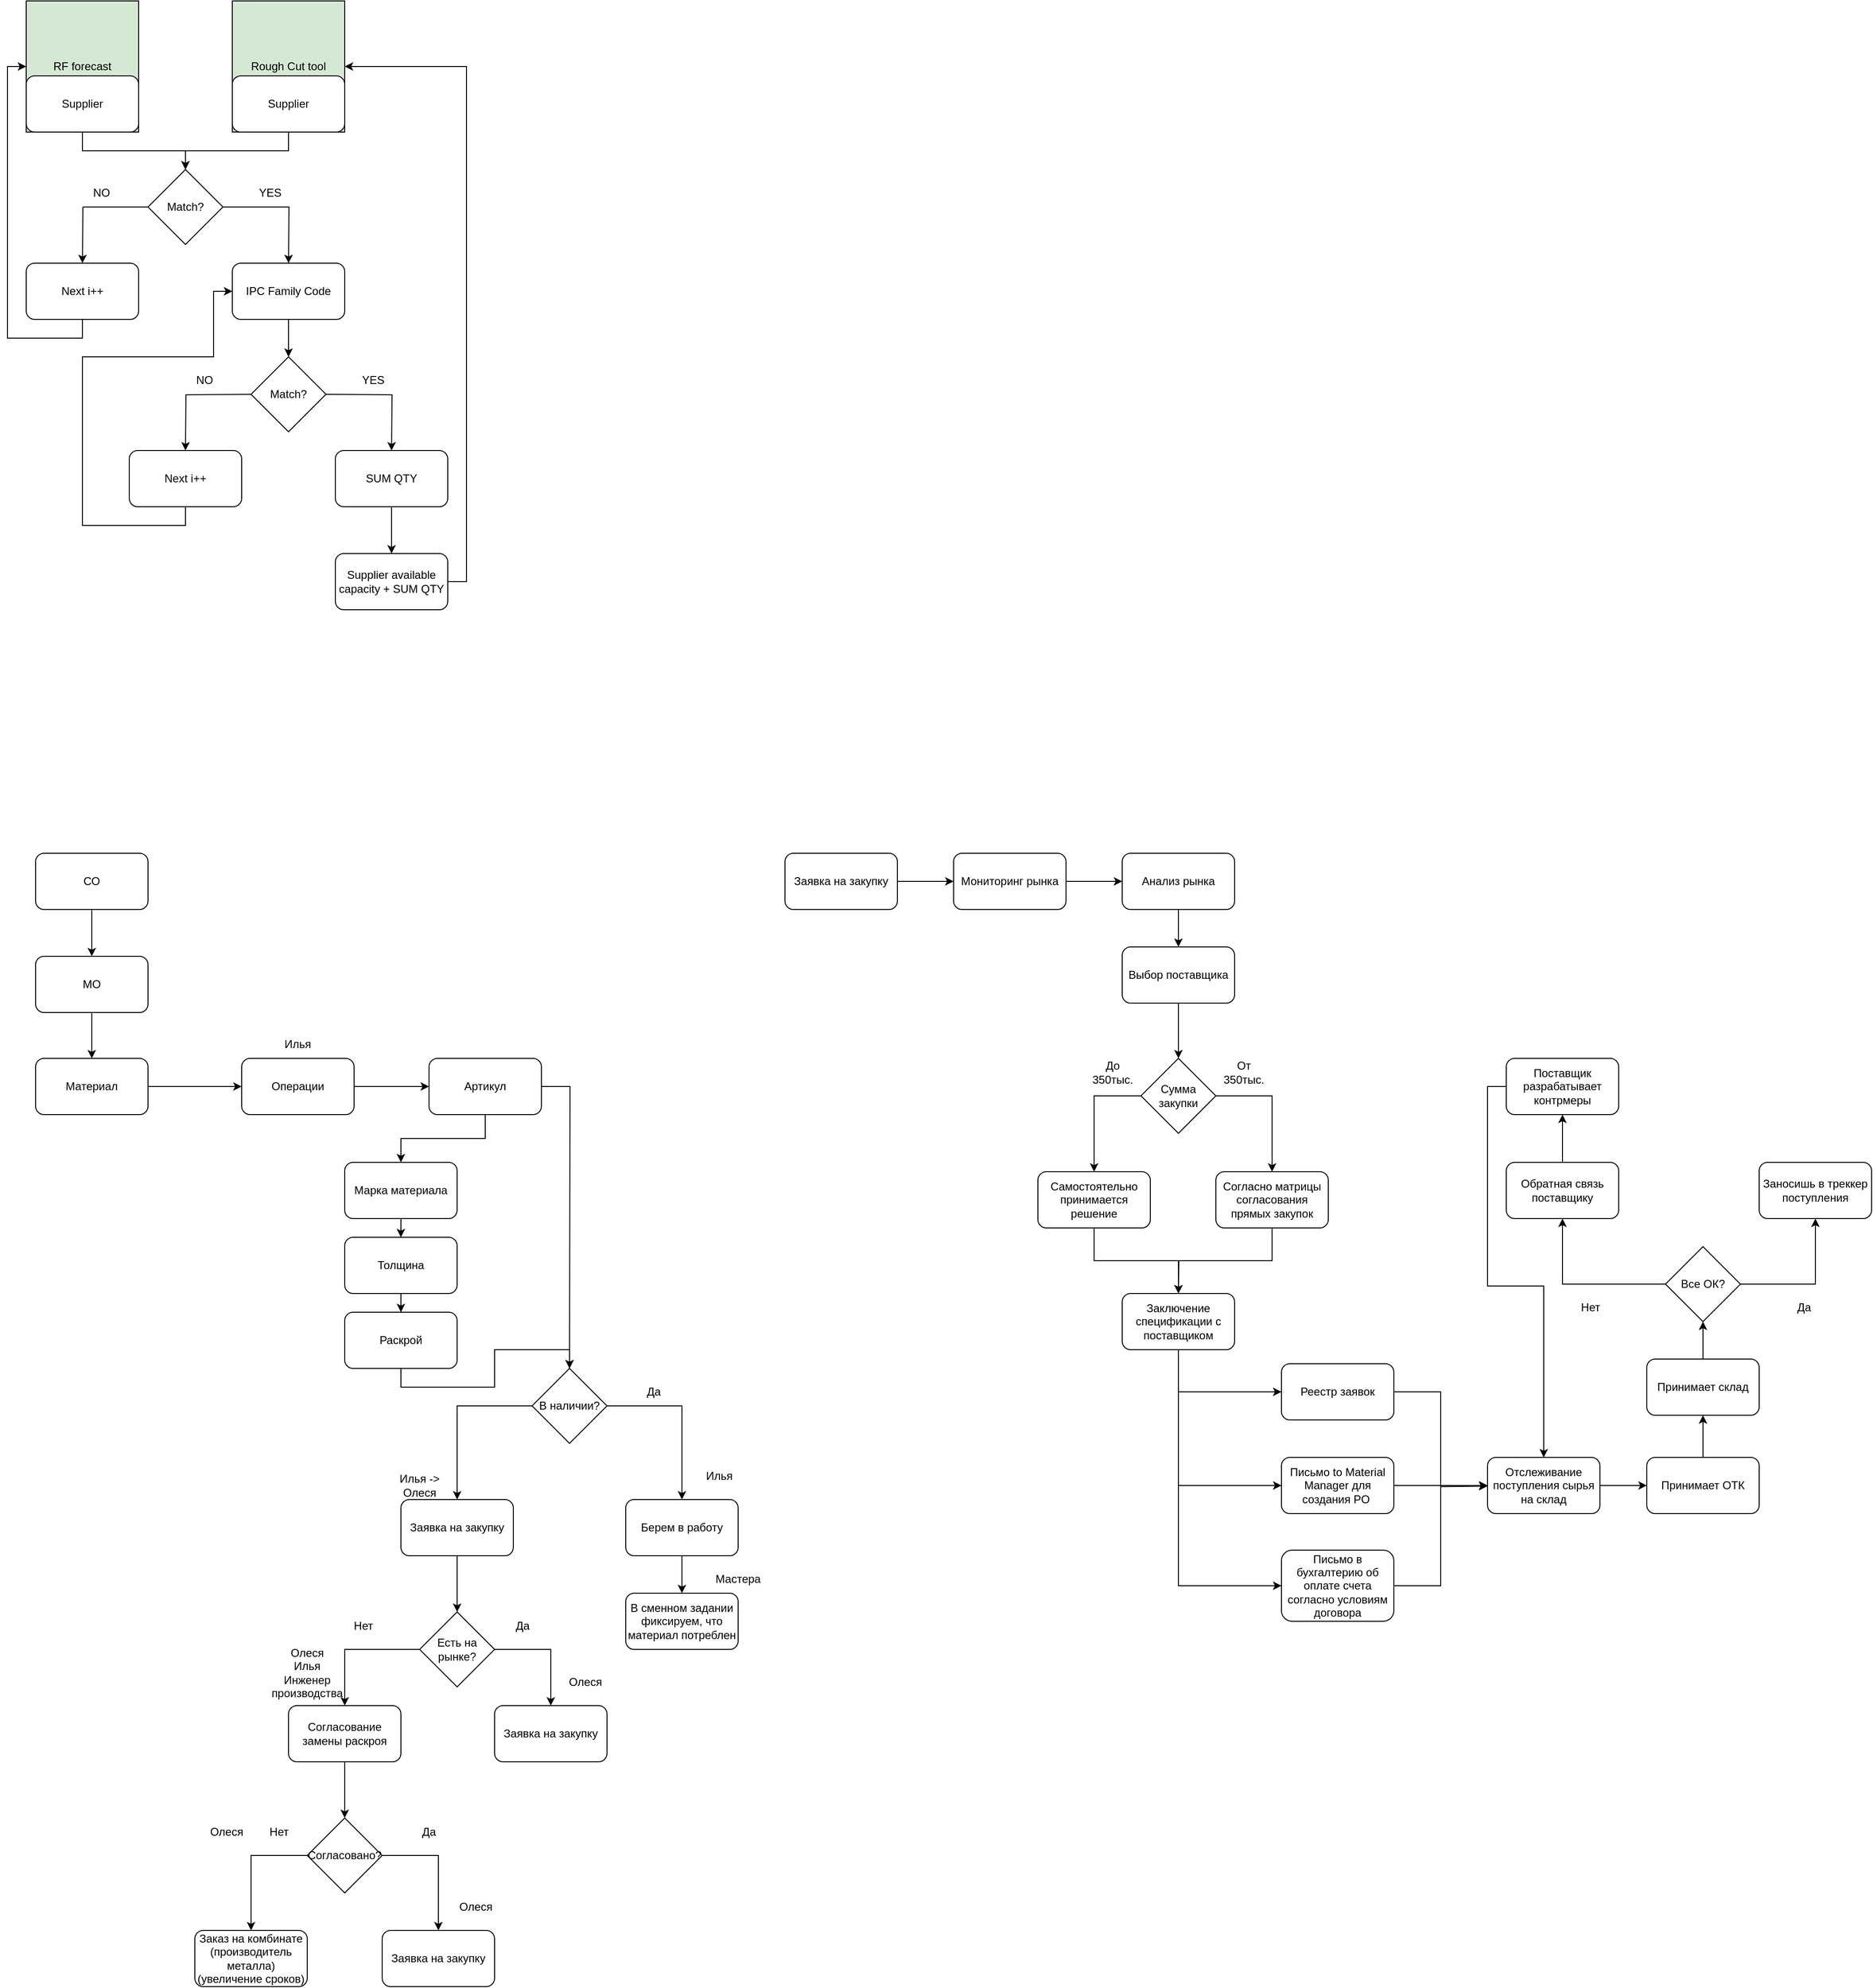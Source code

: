 <mxfile version="24.0.5" type="github">
  <diagram name="Страница — 1" id="SWFg4TI1ErmMo7tU4Nvd">
    <mxGraphModel dx="1985" dy="906" grid="1" gridSize="10" guides="1" tooltips="1" connect="1" arrows="1" fold="1" page="1" pageScale="1" pageWidth="827" pageHeight="1169" math="0" shadow="0">
      <root>
        <mxCell id="0" />
        <mxCell id="1" parent="0" />
        <mxCell id="1LgI4s4mX73llV7C_kUW-30" value="" style="group" parent="1" vertex="1" connectable="0">
          <mxGeometry x="200" y="40" width="450" height="650" as="geometry" />
        </mxCell>
        <mxCell id="1LgI4s4mX73llV7C_kUW-4" value="Rough Cut tool" style="rounded=0;whiteSpace=wrap;html=1;fillColor=#D5E8D4;" parent="1LgI4s4mX73llV7C_kUW-30" vertex="1">
          <mxGeometry x="220" width="120" height="140" as="geometry" />
        </mxCell>
        <mxCell id="1LgI4s4mX73llV7C_kUW-3" value="RF forecast" style="rounded=0;whiteSpace=wrap;html=1;fillColor=#D5E8D4;" parent="1LgI4s4mX73llV7C_kUW-30" vertex="1">
          <mxGeometry width="120" height="140" as="geometry" />
        </mxCell>
        <mxCell id="1LgI4s4mX73llV7C_kUW-1" value="Supplier" style="rounded=1;whiteSpace=wrap;html=1;" parent="1LgI4s4mX73llV7C_kUW-30" vertex="1">
          <mxGeometry y="80" width="120" height="60" as="geometry" />
        </mxCell>
        <mxCell id="1LgI4s4mX73llV7C_kUW-2" value="Supplier" style="rounded=1;whiteSpace=wrap;html=1;" parent="1LgI4s4mX73llV7C_kUW-30" vertex="1">
          <mxGeometry x="220" y="80" width="120" height="60" as="geometry" />
        </mxCell>
        <mxCell id="1LgI4s4mX73llV7C_kUW-8" style="edgeStyle=orthogonalEdgeStyle;rounded=0;orthogonalLoop=1;jettySize=auto;html=1;exitX=0;exitY=0.5;exitDx=0;exitDy=0;" parent="1LgI4s4mX73llV7C_kUW-30" source="1LgI4s4mX73llV7C_kUW-5" edge="1">
          <mxGeometry relative="1" as="geometry">
            <mxPoint x="60" y="280" as="targetPoint" />
          </mxGeometry>
        </mxCell>
        <mxCell id="1LgI4s4mX73llV7C_kUW-9" style="edgeStyle=orthogonalEdgeStyle;rounded=0;orthogonalLoop=1;jettySize=auto;html=1;exitX=1;exitY=0.5;exitDx=0;exitDy=0;" parent="1LgI4s4mX73llV7C_kUW-30" source="1LgI4s4mX73llV7C_kUW-5" edge="1">
          <mxGeometry relative="1" as="geometry">
            <mxPoint x="280" y="280" as="targetPoint" />
          </mxGeometry>
        </mxCell>
        <mxCell id="1LgI4s4mX73llV7C_kUW-5" value="Match?" style="rhombus;whiteSpace=wrap;html=1;" parent="1LgI4s4mX73llV7C_kUW-30" vertex="1">
          <mxGeometry x="130" y="180" width="80" height="80" as="geometry" />
        </mxCell>
        <mxCell id="1LgI4s4mX73llV7C_kUW-6" style="edgeStyle=orthogonalEdgeStyle;rounded=0;orthogonalLoop=1;jettySize=auto;html=1;exitX=0.5;exitY=1;exitDx=0;exitDy=0;entryX=0.5;entryY=0;entryDx=0;entryDy=0;" parent="1LgI4s4mX73llV7C_kUW-30" source="1LgI4s4mX73llV7C_kUW-1" target="1LgI4s4mX73llV7C_kUW-5" edge="1">
          <mxGeometry relative="1" as="geometry" />
        </mxCell>
        <mxCell id="1LgI4s4mX73llV7C_kUW-7" style="edgeStyle=orthogonalEdgeStyle;rounded=0;orthogonalLoop=1;jettySize=auto;html=1;exitX=0.5;exitY=1;exitDx=0;exitDy=0;entryX=0.5;entryY=0;entryDx=0;entryDy=0;" parent="1LgI4s4mX73llV7C_kUW-30" source="1LgI4s4mX73llV7C_kUW-2" target="1LgI4s4mX73llV7C_kUW-5" edge="1">
          <mxGeometry relative="1" as="geometry" />
        </mxCell>
        <mxCell id="1LgI4s4mX73llV7C_kUW-11" value="IPC Family Code" style="rounded=1;whiteSpace=wrap;html=1;" parent="1LgI4s4mX73llV7C_kUW-30" vertex="1">
          <mxGeometry x="220" y="280" width="120" height="60" as="geometry" />
        </mxCell>
        <mxCell id="1LgI4s4mX73llV7C_kUW-12" value="Match?" style="rhombus;whiteSpace=wrap;html=1;" parent="1LgI4s4mX73llV7C_kUW-30" vertex="1">
          <mxGeometry x="240" y="380" width="80" height="80" as="geometry" />
        </mxCell>
        <mxCell id="1LgI4s4mX73llV7C_kUW-17" style="edgeStyle=orthogonalEdgeStyle;rounded=0;orthogonalLoop=1;jettySize=auto;html=1;exitX=0.5;exitY=1;exitDx=0;exitDy=0;entryX=0.5;entryY=0;entryDx=0;entryDy=0;" parent="1LgI4s4mX73llV7C_kUW-30" source="1LgI4s4mX73llV7C_kUW-11" target="1LgI4s4mX73llV7C_kUW-12" edge="1">
          <mxGeometry relative="1" as="geometry" />
        </mxCell>
        <mxCell id="1LgI4s4mX73llV7C_kUW-27" style="edgeStyle=orthogonalEdgeStyle;rounded=0;orthogonalLoop=1;jettySize=auto;html=1;exitX=0.5;exitY=1;exitDx=0;exitDy=0;entryX=0;entryY=0.5;entryDx=0;entryDy=0;" parent="1LgI4s4mX73llV7C_kUW-30" source="1LgI4s4mX73llV7C_kUW-13" target="1LgI4s4mX73llV7C_kUW-3" edge="1">
          <mxGeometry relative="1" as="geometry" />
        </mxCell>
        <mxCell id="1LgI4s4mX73llV7C_kUW-13" value="Next i++" style="rounded=1;whiteSpace=wrap;html=1;" parent="1LgI4s4mX73llV7C_kUW-30" vertex="1">
          <mxGeometry y="280" width="120" height="60" as="geometry" />
        </mxCell>
        <mxCell id="1LgI4s4mX73llV7C_kUW-14" value="NO" style="text;html=1;align=center;verticalAlign=middle;resizable=0;points=[];autosize=1;strokeColor=none;fillColor=none;" parent="1LgI4s4mX73llV7C_kUW-30" vertex="1">
          <mxGeometry x="60" y="190" width="40" height="30" as="geometry" />
        </mxCell>
        <mxCell id="1LgI4s4mX73llV7C_kUW-16" value="YES" style="text;html=1;align=center;verticalAlign=middle;resizable=0;points=[];autosize=1;strokeColor=none;fillColor=none;" parent="1LgI4s4mX73llV7C_kUW-30" vertex="1">
          <mxGeometry x="235" y="190" width="50" height="30" as="geometry" />
        </mxCell>
        <mxCell id="1LgI4s4mX73llV7C_kUW-18" style="edgeStyle=orthogonalEdgeStyle;rounded=0;orthogonalLoop=1;jettySize=auto;html=1;exitX=0;exitY=0.5;exitDx=0;exitDy=0;" parent="1LgI4s4mX73llV7C_kUW-30" edge="1">
          <mxGeometry relative="1" as="geometry">
            <mxPoint x="170" y="480" as="targetPoint" />
            <mxPoint x="240" y="420" as="sourcePoint" />
          </mxGeometry>
        </mxCell>
        <mxCell id="1LgI4s4mX73llV7C_kUW-19" style="edgeStyle=orthogonalEdgeStyle;rounded=0;orthogonalLoop=1;jettySize=auto;html=1;exitX=1;exitY=0.5;exitDx=0;exitDy=0;" parent="1LgI4s4mX73llV7C_kUW-30" edge="1">
          <mxGeometry relative="1" as="geometry">
            <mxPoint x="390" y="480" as="targetPoint" />
            <mxPoint x="320" y="420" as="sourcePoint" />
          </mxGeometry>
        </mxCell>
        <mxCell id="1LgI4s4mX73llV7C_kUW-20" value="SUM QTY" style="rounded=1;whiteSpace=wrap;html=1;" parent="1LgI4s4mX73llV7C_kUW-30" vertex="1">
          <mxGeometry x="330" y="480" width="120" height="60" as="geometry" />
        </mxCell>
        <mxCell id="1LgI4s4mX73llV7C_kUW-28" style="edgeStyle=orthogonalEdgeStyle;rounded=0;orthogonalLoop=1;jettySize=auto;html=1;exitX=0.5;exitY=1;exitDx=0;exitDy=0;entryX=0;entryY=0.5;entryDx=0;entryDy=0;" parent="1LgI4s4mX73llV7C_kUW-30" source="1LgI4s4mX73llV7C_kUW-21" target="1LgI4s4mX73llV7C_kUW-11" edge="1">
          <mxGeometry relative="1" as="geometry">
            <Array as="points">
              <mxPoint x="170" y="560" />
              <mxPoint x="60" y="560" />
              <mxPoint x="60" y="380" />
              <mxPoint x="200" y="380" />
              <mxPoint x="200" y="310" />
            </Array>
          </mxGeometry>
        </mxCell>
        <mxCell id="1LgI4s4mX73llV7C_kUW-21" value="Next i++" style="rounded=1;whiteSpace=wrap;html=1;" parent="1LgI4s4mX73llV7C_kUW-30" vertex="1">
          <mxGeometry x="110" y="480" width="120" height="60" as="geometry" />
        </mxCell>
        <mxCell id="1LgI4s4mX73llV7C_kUW-22" value="NO" style="text;html=1;align=center;verticalAlign=middle;resizable=0;points=[];autosize=1;strokeColor=none;fillColor=none;" parent="1LgI4s4mX73llV7C_kUW-30" vertex="1">
          <mxGeometry x="170" y="390" width="40" height="30" as="geometry" />
        </mxCell>
        <mxCell id="1LgI4s4mX73llV7C_kUW-23" value="YES" style="text;html=1;align=center;verticalAlign=middle;resizable=0;points=[];autosize=1;strokeColor=none;fillColor=none;" parent="1LgI4s4mX73llV7C_kUW-30" vertex="1">
          <mxGeometry x="345" y="390" width="50" height="30" as="geometry" />
        </mxCell>
        <mxCell id="1LgI4s4mX73llV7C_kUW-26" style="edgeStyle=orthogonalEdgeStyle;rounded=0;orthogonalLoop=1;jettySize=auto;html=1;exitX=1;exitY=0.5;exitDx=0;exitDy=0;entryX=1;entryY=0.5;entryDx=0;entryDy=0;" parent="1LgI4s4mX73llV7C_kUW-30" source="1LgI4s4mX73llV7C_kUW-24" target="1LgI4s4mX73llV7C_kUW-4" edge="1">
          <mxGeometry relative="1" as="geometry" />
        </mxCell>
        <mxCell id="1LgI4s4mX73llV7C_kUW-24" value="Supplier available capacity + SUM QTY" style="rounded=1;whiteSpace=wrap;html=1;" parent="1LgI4s4mX73llV7C_kUW-30" vertex="1">
          <mxGeometry x="330" y="590" width="120" height="60" as="geometry" />
        </mxCell>
        <mxCell id="1LgI4s4mX73llV7C_kUW-25" style="edgeStyle=orthogonalEdgeStyle;rounded=0;orthogonalLoop=1;jettySize=auto;html=1;exitX=0.5;exitY=1;exitDx=0;exitDy=0;entryX=0.5;entryY=0;entryDx=0;entryDy=0;" parent="1LgI4s4mX73llV7C_kUW-30" source="1LgI4s4mX73llV7C_kUW-20" target="1LgI4s4mX73llV7C_kUW-24" edge="1">
          <mxGeometry relative="1" as="geometry" />
        </mxCell>
        <mxCell id="yCm9mNSIXdYQm0_pTMOk-5" style="edgeStyle=orthogonalEdgeStyle;rounded=0;orthogonalLoop=1;jettySize=auto;html=1;exitX=0.5;exitY=1;exitDx=0;exitDy=0;entryX=0.5;entryY=0;entryDx=0;entryDy=0;" edge="1" parent="1" source="yCm9mNSIXdYQm0_pTMOk-1" target="yCm9mNSIXdYQm0_pTMOk-2">
          <mxGeometry relative="1" as="geometry" />
        </mxCell>
        <mxCell id="yCm9mNSIXdYQm0_pTMOk-1" value="СО" style="rounded=1;whiteSpace=wrap;html=1;" vertex="1" parent="1">
          <mxGeometry x="210" y="950" width="120" height="60" as="geometry" />
        </mxCell>
        <mxCell id="yCm9mNSIXdYQm0_pTMOk-6" style="edgeStyle=orthogonalEdgeStyle;rounded=0;orthogonalLoop=1;jettySize=auto;html=1;exitX=0.5;exitY=1;exitDx=0;exitDy=0;entryX=0.5;entryY=0;entryDx=0;entryDy=0;" edge="1" parent="1" source="yCm9mNSIXdYQm0_pTMOk-2" target="yCm9mNSIXdYQm0_pTMOk-3">
          <mxGeometry relative="1" as="geometry" />
        </mxCell>
        <mxCell id="yCm9mNSIXdYQm0_pTMOk-2" value="МО" style="rounded=1;whiteSpace=wrap;html=1;" vertex="1" parent="1">
          <mxGeometry x="210" y="1060" width="120" height="60" as="geometry" />
        </mxCell>
        <mxCell id="yCm9mNSIXdYQm0_pTMOk-7" style="edgeStyle=orthogonalEdgeStyle;rounded=0;orthogonalLoop=1;jettySize=auto;html=1;exitX=1;exitY=0.5;exitDx=0;exitDy=0;" edge="1" parent="1" source="yCm9mNSIXdYQm0_pTMOk-3" target="yCm9mNSIXdYQm0_pTMOk-4">
          <mxGeometry relative="1" as="geometry" />
        </mxCell>
        <mxCell id="yCm9mNSIXdYQm0_pTMOk-3" value="Материал" style="rounded=1;whiteSpace=wrap;html=1;" vertex="1" parent="1">
          <mxGeometry x="210" y="1169" width="120" height="60" as="geometry" />
        </mxCell>
        <mxCell id="yCm9mNSIXdYQm0_pTMOk-15" style="edgeStyle=orthogonalEdgeStyle;rounded=0;orthogonalLoop=1;jettySize=auto;html=1;exitX=1;exitY=0.5;exitDx=0;exitDy=0;" edge="1" parent="1" source="yCm9mNSIXdYQm0_pTMOk-4" target="yCm9mNSIXdYQm0_pTMOk-10">
          <mxGeometry relative="1" as="geometry" />
        </mxCell>
        <mxCell id="yCm9mNSIXdYQm0_pTMOk-4" value="Операции" style="rounded=1;whiteSpace=wrap;html=1;" vertex="1" parent="1">
          <mxGeometry x="430" y="1169" width="120" height="60" as="geometry" />
        </mxCell>
        <mxCell id="yCm9mNSIXdYQm0_pTMOk-8" value="Илья" style="text;html=1;align=center;verticalAlign=middle;whiteSpace=wrap;rounded=0;" vertex="1" parent="1">
          <mxGeometry x="460" y="1139" width="60" height="30" as="geometry" />
        </mxCell>
        <mxCell id="yCm9mNSIXdYQm0_pTMOk-19" style="edgeStyle=orthogonalEdgeStyle;rounded=0;orthogonalLoop=1;jettySize=auto;html=1;exitX=0.5;exitY=1;exitDx=0;exitDy=0;entryX=0.5;entryY=0;entryDx=0;entryDy=0;" edge="1" parent="1" source="yCm9mNSIXdYQm0_pTMOk-9" target="yCm9mNSIXdYQm0_pTMOk-12">
          <mxGeometry relative="1" as="geometry" />
        </mxCell>
        <mxCell id="yCm9mNSIXdYQm0_pTMOk-9" value="Толщина" style="rounded=1;whiteSpace=wrap;html=1;" vertex="1" parent="1">
          <mxGeometry x="540" y="1360" width="120" height="60" as="geometry" />
        </mxCell>
        <mxCell id="yCm9mNSIXdYQm0_pTMOk-17" style="edgeStyle=orthogonalEdgeStyle;rounded=0;orthogonalLoop=1;jettySize=auto;html=1;exitX=0.5;exitY=1;exitDx=0;exitDy=0;entryX=0.5;entryY=0;entryDx=0;entryDy=0;" edge="1" parent="1" source="yCm9mNSIXdYQm0_pTMOk-10" target="yCm9mNSIXdYQm0_pTMOk-16">
          <mxGeometry relative="1" as="geometry" />
        </mxCell>
        <mxCell id="yCm9mNSIXdYQm0_pTMOk-20" style="edgeStyle=orthogonalEdgeStyle;rounded=0;orthogonalLoop=1;jettySize=auto;html=1;exitX=1;exitY=0.5;exitDx=0;exitDy=0;" edge="1" parent="1" source="yCm9mNSIXdYQm0_pTMOk-10">
          <mxGeometry relative="1" as="geometry">
            <mxPoint x="780" y="1500" as="targetPoint" />
          </mxGeometry>
        </mxCell>
        <mxCell id="yCm9mNSIXdYQm0_pTMOk-10" value="Артикул" style="rounded=1;whiteSpace=wrap;html=1;" vertex="1" parent="1">
          <mxGeometry x="630" y="1169" width="120" height="60" as="geometry" />
        </mxCell>
        <mxCell id="yCm9mNSIXdYQm0_pTMOk-11" style="edgeStyle=orthogonalEdgeStyle;rounded=0;orthogonalLoop=1;jettySize=auto;html=1;exitX=0.5;exitY=1;exitDx=0;exitDy=0;" edge="1" parent="1" source="yCm9mNSIXdYQm0_pTMOk-8" target="yCm9mNSIXdYQm0_pTMOk-8">
          <mxGeometry relative="1" as="geometry" />
        </mxCell>
        <mxCell id="yCm9mNSIXdYQm0_pTMOk-30" style="edgeStyle=orthogonalEdgeStyle;rounded=0;orthogonalLoop=1;jettySize=auto;html=1;exitX=0.5;exitY=1;exitDx=0;exitDy=0;entryX=0.5;entryY=0;entryDx=0;entryDy=0;" edge="1" parent="1" source="yCm9mNSIXdYQm0_pTMOk-12" target="yCm9mNSIXdYQm0_pTMOk-22">
          <mxGeometry relative="1" as="geometry" />
        </mxCell>
        <mxCell id="yCm9mNSIXdYQm0_pTMOk-12" value="Раскрой" style="rounded=1;whiteSpace=wrap;html=1;" vertex="1" parent="1">
          <mxGeometry x="540" y="1440" width="120" height="60" as="geometry" />
        </mxCell>
        <mxCell id="yCm9mNSIXdYQm0_pTMOk-18" style="edgeStyle=orthogonalEdgeStyle;rounded=0;orthogonalLoop=1;jettySize=auto;html=1;exitX=0.5;exitY=1;exitDx=0;exitDy=0;" edge="1" parent="1" source="yCm9mNSIXdYQm0_pTMOk-16" target="yCm9mNSIXdYQm0_pTMOk-9">
          <mxGeometry relative="1" as="geometry" />
        </mxCell>
        <mxCell id="yCm9mNSIXdYQm0_pTMOk-16" value="Марка материала" style="rounded=1;whiteSpace=wrap;html=1;" vertex="1" parent="1">
          <mxGeometry x="540" y="1280" width="120" height="60" as="geometry" />
        </mxCell>
        <mxCell id="yCm9mNSIXdYQm0_pTMOk-25" style="edgeStyle=orthogonalEdgeStyle;rounded=0;orthogonalLoop=1;jettySize=auto;html=1;exitX=1;exitY=0.5;exitDx=0;exitDy=0;entryX=0.5;entryY=0;entryDx=0;entryDy=0;" edge="1" parent="1" source="yCm9mNSIXdYQm0_pTMOk-22" target="yCm9mNSIXdYQm0_pTMOk-23">
          <mxGeometry relative="1" as="geometry" />
        </mxCell>
        <mxCell id="yCm9mNSIXdYQm0_pTMOk-26" style="edgeStyle=orthogonalEdgeStyle;rounded=0;orthogonalLoop=1;jettySize=auto;html=1;exitX=0;exitY=0.5;exitDx=0;exitDy=0;entryX=0.5;entryY=0;entryDx=0;entryDy=0;" edge="1" parent="1" source="yCm9mNSIXdYQm0_pTMOk-22" target="yCm9mNSIXdYQm0_pTMOk-24">
          <mxGeometry relative="1" as="geometry" />
        </mxCell>
        <mxCell id="yCm9mNSIXdYQm0_pTMOk-22" value="В наличии?" style="rhombus;whiteSpace=wrap;html=1;" vertex="1" parent="1">
          <mxGeometry x="740" y="1500" width="80" height="80" as="geometry" />
        </mxCell>
        <mxCell id="yCm9mNSIXdYQm0_pTMOk-29" style="edgeStyle=orthogonalEdgeStyle;rounded=0;orthogonalLoop=1;jettySize=auto;html=1;exitX=0.5;exitY=1;exitDx=0;exitDy=0;" edge="1" parent="1" source="yCm9mNSIXdYQm0_pTMOk-23" target="yCm9mNSIXdYQm0_pTMOk-27">
          <mxGeometry relative="1" as="geometry" />
        </mxCell>
        <mxCell id="yCm9mNSIXdYQm0_pTMOk-23" value="Берем в работу" style="rounded=1;whiteSpace=wrap;html=1;" vertex="1" parent="1">
          <mxGeometry x="840" y="1640" width="120" height="60" as="geometry" />
        </mxCell>
        <mxCell id="yCm9mNSIXdYQm0_pTMOk-35" style="edgeStyle=orthogonalEdgeStyle;rounded=0;orthogonalLoop=1;jettySize=auto;html=1;exitX=0.5;exitY=1;exitDx=0;exitDy=0;entryX=0.5;entryY=0;entryDx=0;entryDy=0;" edge="1" parent="1" source="yCm9mNSIXdYQm0_pTMOk-24" target="yCm9mNSIXdYQm0_pTMOk-34">
          <mxGeometry relative="1" as="geometry" />
        </mxCell>
        <mxCell id="yCm9mNSIXdYQm0_pTMOk-24" value="Заявка на закупку" style="rounded=1;whiteSpace=wrap;html=1;" vertex="1" parent="1">
          <mxGeometry x="600" y="1640" width="120" height="60" as="geometry" />
        </mxCell>
        <mxCell id="yCm9mNSIXdYQm0_pTMOk-27" value="В сменном задании фиксируем, что материал потреблен" style="rounded=1;whiteSpace=wrap;html=1;" vertex="1" parent="1">
          <mxGeometry x="840" y="1740" width="120" height="60" as="geometry" />
        </mxCell>
        <mxCell id="yCm9mNSIXdYQm0_pTMOk-31" value="Илья -&amp;gt; Олеся" style="text;html=1;align=center;verticalAlign=middle;whiteSpace=wrap;rounded=0;" vertex="1" parent="1">
          <mxGeometry x="590" y="1610" width="60" height="30" as="geometry" />
        </mxCell>
        <mxCell id="yCm9mNSIXdYQm0_pTMOk-39" style="edgeStyle=orthogonalEdgeStyle;rounded=0;orthogonalLoop=1;jettySize=auto;html=1;exitX=0;exitY=0.5;exitDx=0;exitDy=0;entryX=0.5;entryY=0;entryDx=0;entryDy=0;" edge="1" parent="1" source="yCm9mNSIXdYQm0_pTMOk-34" target="yCm9mNSIXdYQm0_pTMOk-38">
          <mxGeometry relative="1" as="geometry" />
        </mxCell>
        <mxCell id="yCm9mNSIXdYQm0_pTMOk-51" style="edgeStyle=orthogonalEdgeStyle;rounded=0;orthogonalLoop=1;jettySize=auto;html=1;exitX=1;exitY=0.5;exitDx=0;exitDy=0;" edge="1" parent="1" source="yCm9mNSIXdYQm0_pTMOk-34" target="yCm9mNSIXdYQm0_pTMOk-50">
          <mxGeometry relative="1" as="geometry" />
        </mxCell>
        <mxCell id="yCm9mNSIXdYQm0_pTMOk-34" value="Есть на рынке?" style="rhombus;whiteSpace=wrap;html=1;" vertex="1" parent="1">
          <mxGeometry x="620" y="1760" width="80" height="80" as="geometry" />
        </mxCell>
        <mxCell id="yCm9mNSIXdYQm0_pTMOk-36" value="Да" style="text;html=1;align=center;verticalAlign=middle;whiteSpace=wrap;rounded=0;" vertex="1" parent="1">
          <mxGeometry x="840" y="1510" width="60" height="30" as="geometry" />
        </mxCell>
        <mxCell id="yCm9mNSIXdYQm0_pTMOk-45" style="edgeStyle=orthogonalEdgeStyle;rounded=0;orthogonalLoop=1;jettySize=auto;html=1;exitX=0.5;exitY=1;exitDx=0;exitDy=0;" edge="1" parent="1" source="yCm9mNSIXdYQm0_pTMOk-38" target="yCm9mNSIXdYQm0_pTMOk-44">
          <mxGeometry relative="1" as="geometry" />
        </mxCell>
        <mxCell id="yCm9mNSIXdYQm0_pTMOk-38" value="Согласование замены раскроя" style="rounded=1;whiteSpace=wrap;html=1;" vertex="1" parent="1">
          <mxGeometry x="480" y="1860" width="120" height="60" as="geometry" />
        </mxCell>
        <mxCell id="yCm9mNSIXdYQm0_pTMOk-40" value="Нет" style="text;html=1;align=center;verticalAlign=middle;whiteSpace=wrap;rounded=0;" vertex="1" parent="1">
          <mxGeometry x="530" y="1760" width="60" height="30" as="geometry" />
        </mxCell>
        <mxCell id="yCm9mNSIXdYQm0_pTMOk-47" style="edgeStyle=orthogonalEdgeStyle;rounded=0;orthogonalLoop=1;jettySize=auto;html=1;exitX=0;exitY=0.5;exitDx=0;exitDy=0;entryX=0.5;entryY=0;entryDx=0;entryDy=0;" edge="1" parent="1" source="yCm9mNSIXdYQm0_pTMOk-44" target="yCm9mNSIXdYQm0_pTMOk-46">
          <mxGeometry relative="1" as="geometry" />
        </mxCell>
        <mxCell id="yCm9mNSIXdYQm0_pTMOk-52" style="edgeStyle=orthogonalEdgeStyle;rounded=0;orthogonalLoop=1;jettySize=auto;html=1;exitX=1;exitY=0.5;exitDx=0;exitDy=0;" edge="1" parent="1" source="yCm9mNSIXdYQm0_pTMOk-44" target="yCm9mNSIXdYQm0_pTMOk-49">
          <mxGeometry relative="1" as="geometry" />
        </mxCell>
        <mxCell id="yCm9mNSIXdYQm0_pTMOk-44" value="Согласовано?" style="rhombus;whiteSpace=wrap;html=1;" vertex="1" parent="1">
          <mxGeometry x="500" y="1980" width="80" height="80" as="geometry" />
        </mxCell>
        <mxCell id="yCm9mNSIXdYQm0_pTMOk-46" value="Заказ на комбинате (производитель металла) (увеличение сроков)" style="rounded=1;whiteSpace=wrap;html=1;" vertex="1" parent="1">
          <mxGeometry x="380" y="2100" width="120" height="60" as="geometry" />
        </mxCell>
        <mxCell id="yCm9mNSIXdYQm0_pTMOk-48" value="Нет" style="text;html=1;align=center;verticalAlign=middle;whiteSpace=wrap;rounded=0;" vertex="1" parent="1">
          <mxGeometry x="440" y="1980" width="60" height="30" as="geometry" />
        </mxCell>
        <mxCell id="yCm9mNSIXdYQm0_pTMOk-49" value="Заявка на закупку" style="rounded=1;whiteSpace=wrap;html=1;" vertex="1" parent="1">
          <mxGeometry x="580" y="2100" width="120" height="60" as="geometry" />
        </mxCell>
        <mxCell id="yCm9mNSIXdYQm0_pTMOk-50" value="Заявка на закупку" style="rounded=1;whiteSpace=wrap;html=1;" vertex="1" parent="1">
          <mxGeometry x="700" y="1860" width="120" height="60" as="geometry" />
        </mxCell>
        <mxCell id="yCm9mNSIXdYQm0_pTMOk-53" value="Да" style="text;html=1;align=center;verticalAlign=middle;whiteSpace=wrap;rounded=0;" vertex="1" parent="1">
          <mxGeometry x="600" y="1980" width="60" height="30" as="geometry" />
        </mxCell>
        <mxCell id="yCm9mNSIXdYQm0_pTMOk-54" value="Да" style="text;html=1;align=center;verticalAlign=middle;whiteSpace=wrap;rounded=0;" vertex="1" parent="1">
          <mxGeometry x="700" y="1760" width="60" height="30" as="geometry" />
        </mxCell>
        <mxCell id="yCm9mNSIXdYQm0_pTMOk-70" style="edgeStyle=orthogonalEdgeStyle;rounded=0;orthogonalLoop=1;jettySize=auto;html=1;exitX=1;exitY=0.5;exitDx=0;exitDy=0;" edge="1" parent="1" source="yCm9mNSIXdYQm0_pTMOk-57" target="yCm9mNSIXdYQm0_pTMOk-68">
          <mxGeometry relative="1" as="geometry" />
        </mxCell>
        <mxCell id="yCm9mNSIXdYQm0_pTMOk-57" value="Заявка на закупку" style="rounded=1;whiteSpace=wrap;html=1;" vertex="1" parent="1">
          <mxGeometry x="1010" y="950" width="120" height="60" as="geometry" />
        </mxCell>
        <mxCell id="yCm9mNSIXdYQm0_pTMOk-58" value="Илья" style="text;html=1;align=center;verticalAlign=middle;whiteSpace=wrap;rounded=0;" vertex="1" parent="1">
          <mxGeometry x="910" y="1600" width="60" height="30" as="geometry" />
        </mxCell>
        <mxCell id="yCm9mNSIXdYQm0_pTMOk-59" value="Олеся&lt;br&gt;Илья&lt;br&gt;Инженер производства" style="text;html=1;align=center;verticalAlign=middle;whiteSpace=wrap;rounded=0;" vertex="1" parent="1">
          <mxGeometry x="470" y="1810" width="60" height="30" as="geometry" />
        </mxCell>
        <mxCell id="yCm9mNSIXdYQm0_pTMOk-60" value="Олеся" style="text;html=1;align=center;verticalAlign=middle;whiteSpace=wrap;rounded=0;" vertex="1" parent="1">
          <mxGeometry x="384" y="1980" width="60" height="30" as="geometry" />
        </mxCell>
        <mxCell id="yCm9mNSIXdYQm0_pTMOk-62" value="Олеся" style="text;html=1;align=center;verticalAlign=middle;whiteSpace=wrap;rounded=0;" vertex="1" parent="1">
          <mxGeometry x="767" y="1820" width="60" height="30" as="geometry" />
        </mxCell>
        <mxCell id="yCm9mNSIXdYQm0_pTMOk-63" value="Олеся" style="text;html=1;align=center;verticalAlign=middle;whiteSpace=wrap;rounded=0;" vertex="1" parent="1">
          <mxGeometry x="650" y="2060" width="60" height="30" as="geometry" />
        </mxCell>
        <mxCell id="yCm9mNSIXdYQm0_pTMOk-65" value="Мастера" style="text;html=1;align=center;verticalAlign=middle;whiteSpace=wrap;rounded=0;" vertex="1" parent="1">
          <mxGeometry x="930" y="1710" width="60" height="30" as="geometry" />
        </mxCell>
        <mxCell id="yCm9mNSIXdYQm0_pTMOk-72" style="edgeStyle=orthogonalEdgeStyle;rounded=0;orthogonalLoop=1;jettySize=auto;html=1;exitX=1;exitY=0.5;exitDx=0;exitDy=0;" edge="1" parent="1" source="yCm9mNSIXdYQm0_pTMOk-68" target="yCm9mNSIXdYQm0_pTMOk-71">
          <mxGeometry relative="1" as="geometry" />
        </mxCell>
        <mxCell id="yCm9mNSIXdYQm0_pTMOk-68" value="Мониторинг рынка" style="rounded=1;whiteSpace=wrap;html=1;" vertex="1" parent="1">
          <mxGeometry x="1190" y="950" width="120" height="60" as="geometry" />
        </mxCell>
        <mxCell id="yCm9mNSIXdYQm0_pTMOk-80" style="edgeStyle=orthogonalEdgeStyle;rounded=0;orthogonalLoop=1;jettySize=auto;html=1;exitX=1;exitY=0.5;exitDx=0;exitDy=0;entryX=0.5;entryY=0;entryDx=0;entryDy=0;" edge="1" parent="1" source="yCm9mNSIXdYQm0_pTMOk-69" target="yCm9mNSIXdYQm0_pTMOk-79">
          <mxGeometry relative="1" as="geometry" />
        </mxCell>
        <mxCell id="yCm9mNSIXdYQm0_pTMOk-82" style="edgeStyle=orthogonalEdgeStyle;rounded=0;orthogonalLoop=1;jettySize=auto;html=1;exitX=0;exitY=0.5;exitDx=0;exitDy=0;" edge="1" parent="1" source="yCm9mNSIXdYQm0_pTMOk-69" target="yCm9mNSIXdYQm0_pTMOk-81">
          <mxGeometry relative="1" as="geometry" />
        </mxCell>
        <mxCell id="yCm9mNSIXdYQm0_pTMOk-69" value="Сумма закупки" style="rhombus;whiteSpace=wrap;html=1;" vertex="1" parent="1">
          <mxGeometry x="1390" y="1169" width="80" height="80" as="geometry" />
        </mxCell>
        <mxCell id="yCm9mNSIXdYQm0_pTMOk-74" style="edgeStyle=orthogonalEdgeStyle;rounded=0;orthogonalLoop=1;jettySize=auto;html=1;exitX=0.5;exitY=1;exitDx=0;exitDy=0;entryX=0.5;entryY=0;entryDx=0;entryDy=0;" edge="1" parent="1" source="yCm9mNSIXdYQm0_pTMOk-71" target="yCm9mNSIXdYQm0_pTMOk-73">
          <mxGeometry relative="1" as="geometry" />
        </mxCell>
        <mxCell id="yCm9mNSIXdYQm0_pTMOk-71" value="Анализ рынка" style="rounded=1;whiteSpace=wrap;html=1;" vertex="1" parent="1">
          <mxGeometry x="1370" y="950" width="120" height="60" as="geometry" />
        </mxCell>
        <mxCell id="yCm9mNSIXdYQm0_pTMOk-75" style="edgeStyle=orthogonalEdgeStyle;rounded=0;orthogonalLoop=1;jettySize=auto;html=1;exitX=0.5;exitY=1;exitDx=0;exitDy=0;entryX=0.5;entryY=0;entryDx=0;entryDy=0;" edge="1" parent="1" source="yCm9mNSIXdYQm0_pTMOk-73" target="yCm9mNSIXdYQm0_pTMOk-69">
          <mxGeometry relative="1" as="geometry" />
        </mxCell>
        <mxCell id="yCm9mNSIXdYQm0_pTMOk-73" value="Выбор поставщика" style="rounded=1;whiteSpace=wrap;html=1;" vertex="1" parent="1">
          <mxGeometry x="1370" y="1050" width="120" height="60" as="geometry" />
        </mxCell>
        <mxCell id="yCm9mNSIXdYQm0_pTMOk-76" value="До 350тыс." style="text;html=1;align=center;verticalAlign=middle;whiteSpace=wrap;rounded=0;" vertex="1" parent="1">
          <mxGeometry x="1330" y="1169" width="60" height="30" as="geometry" />
        </mxCell>
        <mxCell id="yCm9mNSIXdYQm0_pTMOk-78" value="От 350тыс." style="text;html=1;align=center;verticalAlign=middle;whiteSpace=wrap;rounded=0;" vertex="1" parent="1">
          <mxGeometry x="1470" y="1169" width="60" height="30" as="geometry" />
        </mxCell>
        <mxCell id="yCm9mNSIXdYQm0_pTMOk-85" style="edgeStyle=orthogonalEdgeStyle;rounded=0;orthogonalLoop=1;jettySize=auto;html=1;exitX=0.5;exitY=1;exitDx=0;exitDy=0;" edge="1" parent="1" source="yCm9mNSIXdYQm0_pTMOk-79">
          <mxGeometry relative="1" as="geometry">
            <mxPoint x="1430.0" y="1420" as="targetPoint" />
          </mxGeometry>
        </mxCell>
        <mxCell id="yCm9mNSIXdYQm0_pTMOk-79" value="Согласно матрицы согласования прямых закупок" style="rounded=1;whiteSpace=wrap;html=1;" vertex="1" parent="1">
          <mxGeometry x="1470" y="1290" width="120" height="60" as="geometry" />
        </mxCell>
        <mxCell id="yCm9mNSIXdYQm0_pTMOk-84" style="edgeStyle=orthogonalEdgeStyle;rounded=0;orthogonalLoop=1;jettySize=auto;html=1;exitX=0.5;exitY=1;exitDx=0;exitDy=0;" edge="1" parent="1" source="yCm9mNSIXdYQm0_pTMOk-81" target="yCm9mNSIXdYQm0_pTMOk-83">
          <mxGeometry relative="1" as="geometry" />
        </mxCell>
        <mxCell id="yCm9mNSIXdYQm0_pTMOk-81" value="Самостоятельно принимается решение" style="rounded=1;whiteSpace=wrap;html=1;" vertex="1" parent="1">
          <mxGeometry x="1280" y="1290" width="120" height="60" as="geometry" />
        </mxCell>
        <mxCell id="yCm9mNSIXdYQm0_pTMOk-87" style="edgeStyle=orthogonalEdgeStyle;rounded=0;orthogonalLoop=1;jettySize=auto;html=1;exitX=0.5;exitY=1;exitDx=0;exitDy=0;entryX=0;entryY=0.5;entryDx=0;entryDy=0;" edge="1" parent="1" source="yCm9mNSIXdYQm0_pTMOk-83" target="yCm9mNSIXdYQm0_pTMOk-86">
          <mxGeometry relative="1" as="geometry" />
        </mxCell>
        <mxCell id="yCm9mNSIXdYQm0_pTMOk-89" style="edgeStyle=orthogonalEdgeStyle;rounded=0;orthogonalLoop=1;jettySize=auto;html=1;exitX=0.5;exitY=1;exitDx=0;exitDy=0;entryX=0;entryY=0.5;entryDx=0;entryDy=0;" edge="1" parent="1" source="yCm9mNSIXdYQm0_pTMOk-83" target="yCm9mNSIXdYQm0_pTMOk-88">
          <mxGeometry relative="1" as="geometry" />
        </mxCell>
        <mxCell id="yCm9mNSIXdYQm0_pTMOk-92" style="edgeStyle=orthogonalEdgeStyle;rounded=0;orthogonalLoop=1;jettySize=auto;html=1;exitX=0.5;exitY=1;exitDx=0;exitDy=0;entryX=0;entryY=0.5;entryDx=0;entryDy=0;" edge="1" parent="1" source="yCm9mNSIXdYQm0_pTMOk-83" target="yCm9mNSIXdYQm0_pTMOk-90">
          <mxGeometry relative="1" as="geometry" />
        </mxCell>
        <mxCell id="yCm9mNSIXdYQm0_pTMOk-83" value="Заключение спецификации с поставщиком" style="rounded=1;whiteSpace=wrap;html=1;" vertex="1" parent="1">
          <mxGeometry x="1370" y="1420" width="120" height="60" as="geometry" />
        </mxCell>
        <mxCell id="yCm9mNSIXdYQm0_pTMOk-94" style="edgeStyle=orthogonalEdgeStyle;rounded=0;orthogonalLoop=1;jettySize=auto;html=1;exitX=1;exitY=0.5;exitDx=0;exitDy=0;entryX=0;entryY=0.5;entryDx=0;entryDy=0;" edge="1" parent="1" source="yCm9mNSIXdYQm0_pTMOk-86" target="yCm9mNSIXdYQm0_pTMOk-93">
          <mxGeometry relative="1" as="geometry" />
        </mxCell>
        <mxCell id="yCm9mNSIXdYQm0_pTMOk-86" value="Реестр заявок" style="rounded=1;whiteSpace=wrap;html=1;" vertex="1" parent="1">
          <mxGeometry x="1540" y="1495" width="120" height="60" as="geometry" />
        </mxCell>
        <mxCell id="yCm9mNSIXdYQm0_pTMOk-95" style="edgeStyle=orthogonalEdgeStyle;rounded=0;orthogonalLoop=1;jettySize=auto;html=1;exitX=1;exitY=0.5;exitDx=0;exitDy=0;" edge="1" parent="1" source="yCm9mNSIXdYQm0_pTMOk-88">
          <mxGeometry relative="1" as="geometry">
            <mxPoint x="1760" y="1625.667" as="targetPoint" />
          </mxGeometry>
        </mxCell>
        <mxCell id="yCm9mNSIXdYQm0_pTMOk-88" value="Письмо to Material Manager для создания PO&amp;nbsp;" style="rounded=1;whiteSpace=wrap;html=1;" vertex="1" parent="1">
          <mxGeometry x="1540" y="1595" width="120" height="60" as="geometry" />
        </mxCell>
        <mxCell id="yCm9mNSIXdYQm0_pTMOk-97" style="edgeStyle=orthogonalEdgeStyle;rounded=0;orthogonalLoop=1;jettySize=auto;html=1;exitX=1;exitY=0.5;exitDx=0;exitDy=0;entryX=0;entryY=0.5;entryDx=0;entryDy=0;" edge="1" parent="1" source="yCm9mNSIXdYQm0_pTMOk-90" target="yCm9mNSIXdYQm0_pTMOk-93">
          <mxGeometry relative="1" as="geometry" />
        </mxCell>
        <mxCell id="yCm9mNSIXdYQm0_pTMOk-90" value="Письмо в бухгалтерию об оплате счета согласно условиям договора" style="rounded=1;whiteSpace=wrap;html=1;" vertex="1" parent="1">
          <mxGeometry x="1540" y="1694" width="120" height="76" as="geometry" />
        </mxCell>
        <mxCell id="yCm9mNSIXdYQm0_pTMOk-101" style="edgeStyle=orthogonalEdgeStyle;rounded=0;orthogonalLoop=1;jettySize=auto;html=1;exitX=1;exitY=0.5;exitDx=0;exitDy=0;entryX=0;entryY=0.5;entryDx=0;entryDy=0;" edge="1" parent="1" source="yCm9mNSIXdYQm0_pTMOk-93" target="yCm9mNSIXdYQm0_pTMOk-98">
          <mxGeometry relative="1" as="geometry" />
        </mxCell>
        <mxCell id="yCm9mNSIXdYQm0_pTMOk-93" value="Отслеживание поступления сырья на склад" style="rounded=1;whiteSpace=wrap;html=1;" vertex="1" parent="1">
          <mxGeometry x="1760" y="1595" width="120" height="60" as="geometry" />
        </mxCell>
        <mxCell id="yCm9mNSIXdYQm0_pTMOk-102" style="edgeStyle=orthogonalEdgeStyle;rounded=0;orthogonalLoop=1;jettySize=auto;html=1;exitX=0.5;exitY=0;exitDx=0;exitDy=0;entryX=0.5;entryY=1;entryDx=0;entryDy=0;" edge="1" parent="1" source="yCm9mNSIXdYQm0_pTMOk-98" target="yCm9mNSIXdYQm0_pTMOk-99">
          <mxGeometry relative="1" as="geometry" />
        </mxCell>
        <mxCell id="yCm9mNSIXdYQm0_pTMOk-98" value="Принимает ОТК" style="rounded=1;whiteSpace=wrap;html=1;" vertex="1" parent="1">
          <mxGeometry x="1930" y="1595" width="120" height="60" as="geometry" />
        </mxCell>
        <mxCell id="yCm9mNSIXdYQm0_pTMOk-108" style="edgeStyle=orthogonalEdgeStyle;rounded=0;orthogonalLoop=1;jettySize=auto;html=1;exitX=0.5;exitY=0;exitDx=0;exitDy=0;" edge="1" parent="1" source="yCm9mNSIXdYQm0_pTMOk-99" target="yCm9mNSIXdYQm0_pTMOk-104">
          <mxGeometry relative="1" as="geometry" />
        </mxCell>
        <mxCell id="yCm9mNSIXdYQm0_pTMOk-99" value="Принимает склад" style="rounded=1;whiteSpace=wrap;html=1;" vertex="1" parent="1">
          <mxGeometry x="1930" y="1490" width="120" height="60" as="geometry" />
        </mxCell>
        <mxCell id="yCm9mNSIXdYQm0_pTMOk-100" value="Заносишь в треккер поступления" style="rounded=1;whiteSpace=wrap;html=1;" vertex="1" parent="1">
          <mxGeometry x="2050" y="1280" width="120" height="60" as="geometry" />
        </mxCell>
        <mxCell id="yCm9mNSIXdYQm0_pTMOk-106" style="edgeStyle=orthogonalEdgeStyle;rounded=0;orthogonalLoop=1;jettySize=auto;html=1;exitX=0;exitY=0.5;exitDx=0;exitDy=0;entryX=0.5;entryY=1;entryDx=0;entryDy=0;" edge="1" parent="1" source="yCm9mNSIXdYQm0_pTMOk-104" target="yCm9mNSIXdYQm0_pTMOk-105">
          <mxGeometry relative="1" as="geometry" />
        </mxCell>
        <mxCell id="yCm9mNSIXdYQm0_pTMOk-107" style="edgeStyle=orthogonalEdgeStyle;rounded=0;orthogonalLoop=1;jettySize=auto;html=1;exitX=1;exitY=0.5;exitDx=0;exitDy=0;entryX=0.5;entryY=1;entryDx=0;entryDy=0;" edge="1" parent="1" source="yCm9mNSIXdYQm0_pTMOk-104" target="yCm9mNSIXdYQm0_pTMOk-100">
          <mxGeometry relative="1" as="geometry" />
        </mxCell>
        <mxCell id="yCm9mNSIXdYQm0_pTMOk-104" value="Все ОК?" style="rhombus;whiteSpace=wrap;html=1;" vertex="1" parent="1">
          <mxGeometry x="1950" y="1370" width="80" height="80" as="geometry" />
        </mxCell>
        <mxCell id="yCm9mNSIXdYQm0_pTMOk-110" style="edgeStyle=orthogonalEdgeStyle;rounded=0;orthogonalLoop=1;jettySize=auto;html=1;exitX=0.5;exitY=0;exitDx=0;exitDy=0;entryX=0.5;entryY=1;entryDx=0;entryDy=0;" edge="1" parent="1" source="yCm9mNSIXdYQm0_pTMOk-105" target="yCm9mNSIXdYQm0_pTMOk-109">
          <mxGeometry relative="1" as="geometry" />
        </mxCell>
        <mxCell id="yCm9mNSIXdYQm0_pTMOk-105" value="Обратная связь поставщику" style="rounded=1;whiteSpace=wrap;html=1;" vertex="1" parent="1">
          <mxGeometry x="1780" y="1280" width="120" height="60" as="geometry" />
        </mxCell>
        <mxCell id="yCm9mNSIXdYQm0_pTMOk-111" style="edgeStyle=orthogonalEdgeStyle;rounded=0;orthogonalLoop=1;jettySize=auto;html=1;exitX=0;exitY=0.5;exitDx=0;exitDy=0;entryX=0.5;entryY=0;entryDx=0;entryDy=0;" edge="1" parent="1" source="yCm9mNSIXdYQm0_pTMOk-109" target="yCm9mNSIXdYQm0_pTMOk-93">
          <mxGeometry relative="1" as="geometry" />
        </mxCell>
        <mxCell id="yCm9mNSIXdYQm0_pTMOk-109" value="Поставщик разрабатывает контрмеры" style="rounded=1;whiteSpace=wrap;html=1;" vertex="1" parent="1">
          <mxGeometry x="1780" y="1169" width="120" height="60" as="geometry" />
        </mxCell>
        <mxCell id="yCm9mNSIXdYQm0_pTMOk-112" value="Да" style="text;html=1;align=center;verticalAlign=middle;whiteSpace=wrap;rounded=0;" vertex="1" parent="1">
          <mxGeometry x="2068" y="1420" width="60" height="30" as="geometry" />
        </mxCell>
        <mxCell id="yCm9mNSIXdYQm0_pTMOk-115" value="Нет" style="text;html=1;align=center;verticalAlign=middle;whiteSpace=wrap;rounded=0;" vertex="1" parent="1">
          <mxGeometry x="1840" y="1420" width="60" height="30" as="geometry" />
        </mxCell>
      </root>
    </mxGraphModel>
  </diagram>
</mxfile>
